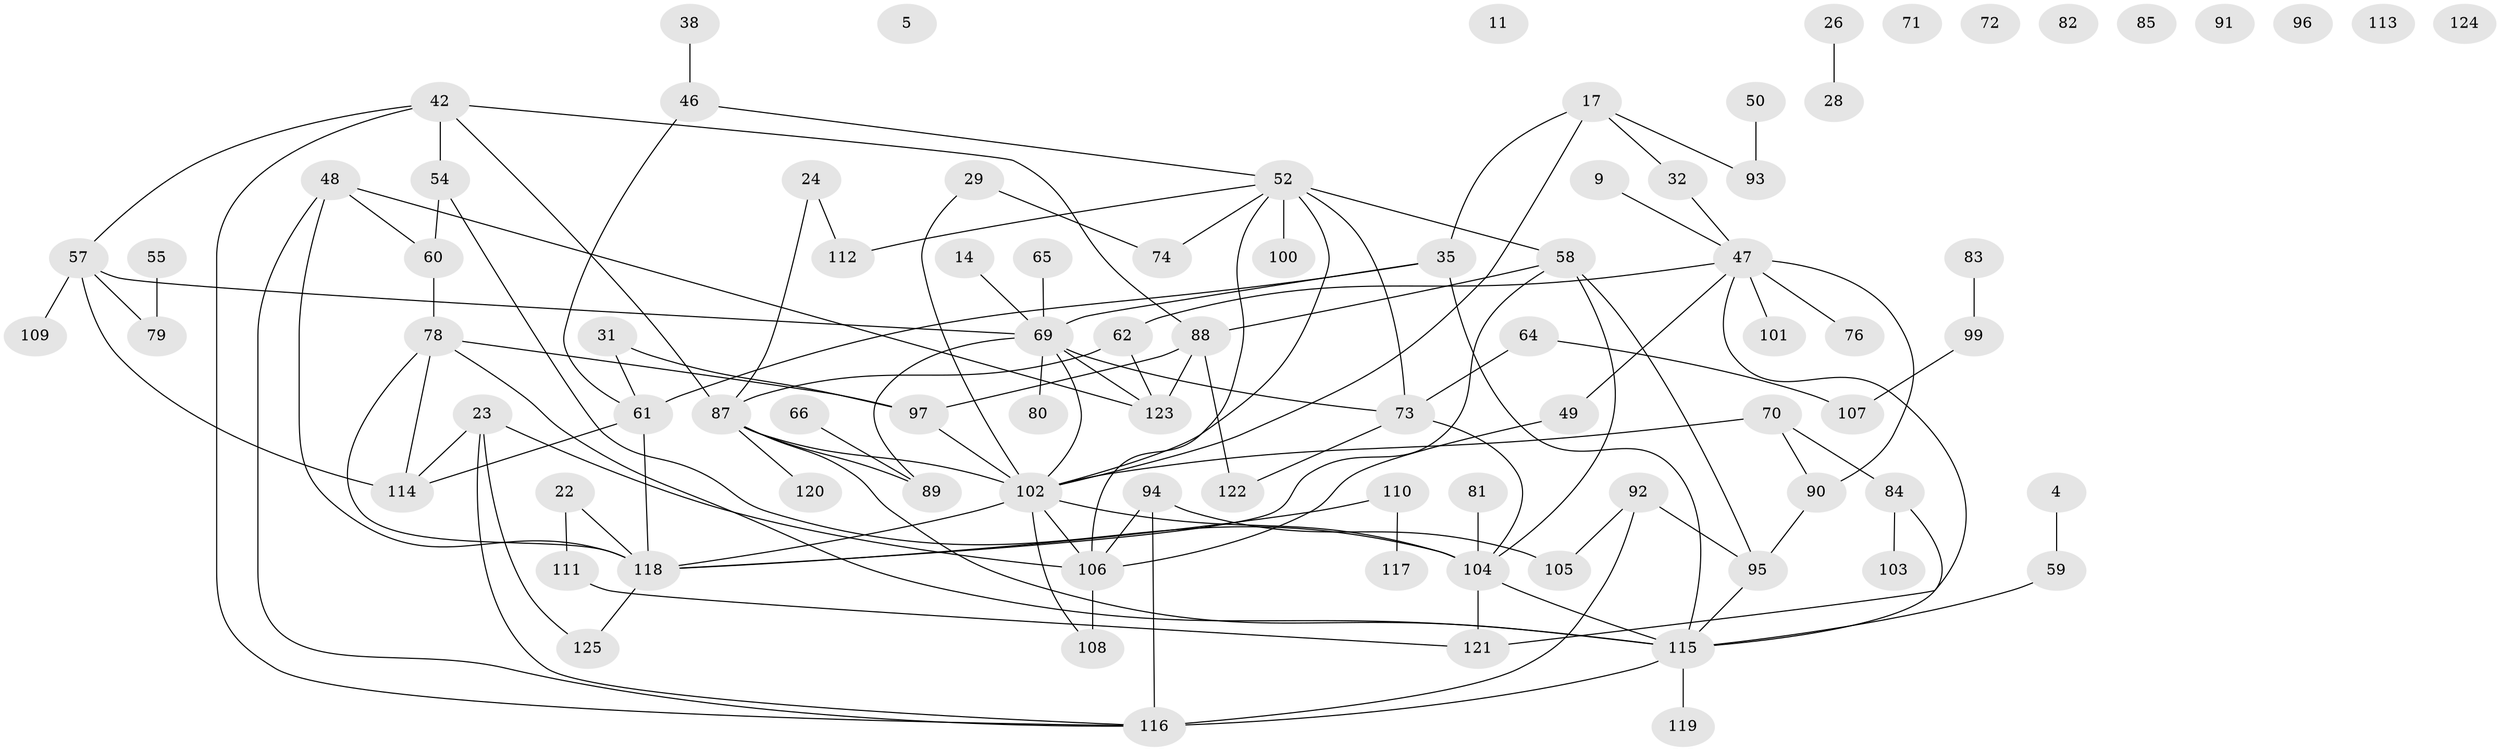 // original degree distribution, {3: 0.232, 4: 0.184, 1: 0.184, 0: 0.08, 2: 0.208, 5: 0.048, 6: 0.04, 8: 0.008, 7: 0.016}
// Generated by graph-tools (version 1.1) at 2025/43/03/04/25 21:43:29]
// undirected, 87 vertices, 120 edges
graph export_dot {
graph [start="1"]
  node [color=gray90,style=filled];
  4;
  5;
  9;
  11;
  14;
  17;
  22;
  23 [super="+20"];
  24;
  26;
  28;
  29 [super="+6"];
  31;
  32;
  35;
  38;
  42;
  46 [super="+3"];
  47 [super="+45+21+30"];
  48;
  49;
  50;
  52 [super="+13+36"];
  54 [super="+53"];
  55;
  57 [super="+33"];
  58;
  59;
  60;
  61 [super="+37"];
  62 [super="+8"];
  64;
  65;
  66;
  69 [super="+34+63"];
  70;
  71;
  72;
  73 [super="+39"];
  74;
  76;
  78;
  79;
  80;
  81;
  82;
  83;
  84;
  85;
  87 [super="+15"];
  88 [super="+51"];
  89;
  90 [super="+86+44"];
  91;
  92 [super="+40"];
  93;
  94;
  95 [super="+1"];
  96;
  97;
  99;
  100;
  101;
  102 [super="+19+41+77+67"];
  103;
  104 [super="+43"];
  105;
  106;
  107;
  108 [super="+68"];
  109;
  110;
  111;
  112;
  113;
  114 [super="+98"];
  115 [super="+12+56+75"];
  116 [super="+7+16+18"];
  117;
  118 [super="+25"];
  119;
  120;
  121;
  122;
  123;
  124;
  125;
  4 -- 59;
  9 -- 47;
  14 -- 69;
  17 -- 32;
  17 -- 35;
  17 -- 93;
  17 -- 102;
  22 -- 111;
  22 -- 118;
  23 -- 116;
  23 -- 125;
  23 -- 106;
  23 -- 114 [weight=2];
  24 -- 112;
  24 -- 87;
  26 -- 28;
  29 -- 74;
  29 -- 102;
  31 -- 97;
  31 -- 61;
  32 -- 47;
  35 -- 69;
  35 -- 115;
  35 -- 61;
  38 -- 46;
  42 -- 54;
  42 -- 87;
  42 -- 88;
  42 -- 116;
  42 -- 57;
  46 -- 52;
  46 -- 61;
  47 -- 62;
  47 -- 49;
  47 -- 121;
  47 -- 101;
  47 -- 90 [weight=3];
  47 -- 76;
  48 -- 60;
  48 -- 123;
  48 -- 118;
  48 -- 116;
  49 -- 106;
  50 -- 93;
  52 -- 73 [weight=2];
  52 -- 100;
  52 -- 112;
  52 -- 58;
  52 -- 74;
  52 -- 102;
  52 -- 106;
  54 -- 104;
  54 -- 60;
  55 -- 79;
  57 -- 109;
  57 -- 114;
  57 -- 69;
  57 -- 79;
  58 -- 88;
  58 -- 118;
  58 -- 104;
  58 -- 95;
  59 -- 115;
  60 -- 78;
  61 -- 114;
  61 -- 118;
  62 -- 87;
  62 -- 123;
  64 -- 107;
  64 -- 73;
  65 -- 69;
  66 -- 89;
  69 -- 80;
  69 -- 89;
  69 -- 123;
  69 -- 73;
  69 -- 102 [weight=2];
  70 -- 84;
  70 -- 90;
  70 -- 102;
  73 -- 104;
  73 -- 122;
  78 -- 97;
  78 -- 118;
  78 -- 114;
  78 -- 115;
  81 -- 104;
  83 -- 99;
  84 -- 103;
  84 -- 115;
  87 -- 120;
  87 -- 89;
  87 -- 102 [weight=2];
  87 -- 115;
  88 -- 97;
  88 -- 122;
  88 -- 123;
  90 -- 95;
  92 -- 105;
  92 -- 116;
  92 -- 95;
  94 -- 105;
  94 -- 106;
  94 -- 116;
  95 -- 115;
  97 -- 102;
  99 -- 107;
  102 -- 108;
  102 -- 118;
  102 -- 104 [weight=2];
  102 -- 106;
  104 -- 121;
  104 -- 115 [weight=2];
  106 -- 108 [weight=2];
  110 -- 117;
  110 -- 118;
  111 -- 121;
  115 -- 119;
  115 -- 116 [weight=2];
  118 -- 125;
}
